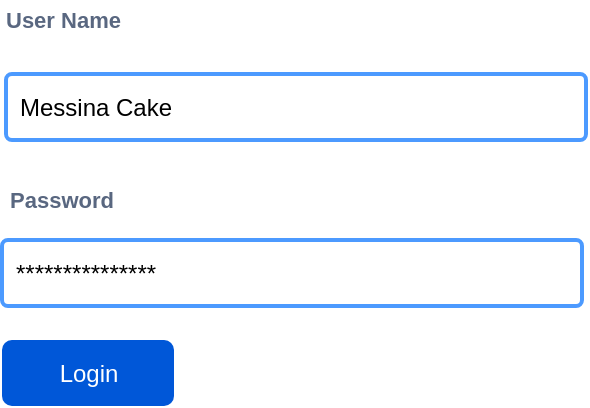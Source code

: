 <mxfile version="10.6.5" type="github"><diagram id="m7WoNb_5IcSF6qMGs1A3" name="Page-1"><mxGraphModel dx="694" dy="442" grid="1" gridSize="10" guides="1" tooltips="1" connect="1" arrows="1" fold="1" page="1" pageScale="1" pageWidth="850" pageHeight="1100" math="0" shadow="0"><root><mxCell id="0"/><mxCell id="1" parent="0"/><mxCell id="J27bpr2AyXA8RQwDwlsL-20" value="User Name&lt;br&gt;" style="fillColor=none;strokeColor=none;html=1;fontSize=11;fontStyle=0;align=left;fontColor=#596780;fontStyle=1;fontSize=11" vertex="1" parent="1"><mxGeometry x="238" y="30" width="240" height="20" as="geometry"/></mxCell><mxCell id="J27bpr2AyXA8RQwDwlsL-21" value="Messina Cake" style="rounded=1;arcSize=9;fillColor=#ffffff;align=left;spacingLeft=5;strokeColor=#4C9AFF;html=1;strokeWidth=2;fontColor=#000000;fontSize=12" vertex="1" parent="1"><mxGeometry x="240" y="67" width="290" height="33" as="geometry"/></mxCell><mxCell id="J27bpr2AyXA8RQwDwlsL-22" value="Password&lt;br&gt;" style="fillColor=none;strokeColor=none;html=1;fontSize=11;fontStyle=0;align=left;fontColor=#596780;fontStyle=1;fontSize=11" vertex="1" parent="1"><mxGeometry x="240" y="120" width="240" height="20" as="geometry"/></mxCell><mxCell id="J27bpr2AyXA8RQwDwlsL-23" value="***************" style="rounded=1;arcSize=9;fillColor=#ffffff;align=left;spacingLeft=5;strokeColor=#4C9AFF;html=1;strokeWidth=2;fontColor=#000000;fontSize=12" vertex="1" parent="1"><mxGeometry x="238" y="150" width="290" height="33" as="geometry"/></mxCell><mxCell id="J27bpr2AyXA8RQwDwlsL-24" value="Login&lt;br&gt;" style="rounded=1;fillColor=#0057D8;strokeColor=none;html=1;fontColor=#ffffff;align=center;verticalAlign=middle;fontStyle=0;fontSize=12" vertex="1" parent="1"><mxGeometry x="238" y="200" width="86" height="33" as="geometry"/></mxCell></root></mxGraphModel></diagram></mxfile>